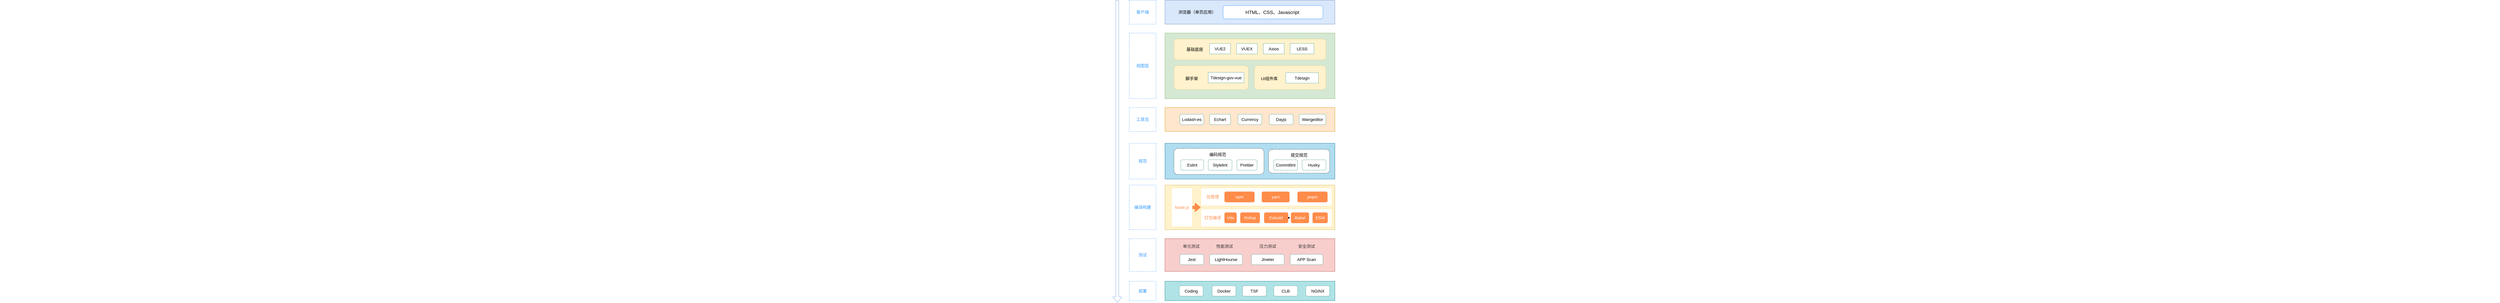 <mxfile version="20.3.0" type="device"><diagram id="fbeold5r-gGeEK_HK4uk" name="第 1 页"><mxGraphModel dx="5662" dy="935" grid="1" gridSize="10" guides="1" tooltips="1" connect="1" arrows="1" fold="1" page="1" pageScale="1" pageWidth="827" pageHeight="1169" math="0" shadow="0"><root><mxCell id="0"/><mxCell id="1" parent="0"/><mxCell id="Zgn_zKpdbBVur5CG2gdw-4" value="&lt;span style=&quot;color: rgba(0, 0, 0, 0); font-family: monospace; font-size: 14px; text-align: start;&quot;&gt;%3CmxGraphModel%3E%3Croot%3E%3CmxCell%20id%3D%220%22%2F%3E%3CmxCell%20id%3D%221%22%20parent%3D%220%22%2F%3E%3CmxCell%20id%3D%222%22%20value%3D%22PC%E6%B5%8F%E8%A7%88%E5%99%A8%22%20style%3D%22rounded%3D0%3BwhiteSpace%3Dwrap%3Bhtml%3D1%3B%22%20vertex%3D%221%22%20parent%3D%221%22%3E%3CmxGeometry%20x%3D%22170%22%20y%3D%22320%22%20width%3D%22120%22%20height%3D%2260%22%20as%3D%22geometry%22%2F%3E%3C%2FmxCell%3E%3CmxCell%20id%3D%223%22%20value%3D%22H5%22%20style%3D%22rounded%3D0%3BwhiteSpace%3Dwrap%3Bhtml%3D1%3B%22%20vertex%3D%221%22%20parent%3D%221%22%3E%3CmxGeometry%20x%3D%22340%22%20y%3D%22320%22%20width%3D%22120%22%20height%3D%2260%22%20as%3D%22geometry%22%2F%3E%3C%2FmxCell%3E%3CmxCell%20id%3D%224%22%20value%3D%22webview%22%20style%3D%22rounded%3D0%3BwhiteSpace%3Dwrap%3Bhtml%3D1%3B%22%20vertex%3D%221%22%20parent%3D%221%22%3E%3CmxGeometry%20x%3D%22500%22%20y%3D%22320%22%20width%3D%22120%22%20height%3D%2260%22%20as%3D%22geometry%22%2F%3E%3C%2FmxCell%3E%3C%2Froot%3E%3C%2FmxGraphModel%3E&lt;/span&gt;" style="rounded=0;whiteSpace=wrap;html=1;fillColor=#dae8fc;strokeColor=#6c8ebf;fontSize=14;" parent="1" vertex="1"><mxGeometry x="209" y="60" width="570" height="80" as="geometry"/></mxCell><mxCell id="Zgn_zKpdbBVur5CG2gdw-8" value="&lt;span style=&quot;color: rgba(0, 0, 0, 0); font-family: monospace; font-size: 14px; text-align: start;&quot;&gt;%3CmxGraphModel%3E%3Croot%3E%3CmxCell%20id%3D%220%22%2F%3E%3CmxCell%20id%3D%221%22%20parent%3D%220%22%2F%3E%3CmxCell%20id%3D%222%22%20value%3D%22PC%E6%B5%8F%E8%A7%88%E5%99%A8%22%20style%3D%22rounded%3D0%3BwhiteSpace%3Dwrap%3Bhtml%3D1%3B%22%20vertex%3D%221%22%20parent%3D%221%22%3E%3CmxGeometry%20x%3D%22170%22%20y%3D%22320%22%20width%3D%22120%22%20height%3D%2260%22%20as%3D%22geometry%22%2F%3E%3C%2FmxCell%3E%3CmxCell%20id%3D%223%22%20value%3D%22H5%22%20style%3D%22rounded%3D0%3BwhiteSpace%3Dwrap%3Bhtml%3D1%3B%22%20vertex%3D%221%22%20parent%3D%221%22%3E%3CmxGeometry%20x%3D%22340%22%20y%3D%22320%22%20width%3D%22120%22%20height%3D%2260%22%20as%3D%22geometry%22%2F%3E%3C%2FmxCell%3E%3CmxCell%20id%3D%224%22%20value%3D%22webview%22%20style%3D%22rounded%3D0%3BwhiteSpace%3Dwrap%3Bhtml%3D1%3B%22%20vertex%3D%221%22%20parent%3D%221%22%3E%3CmxGeometry%20x%3D%22500%22%20y%3D%22320%22%20width%3D%22120%22%20height%3D%2260%22%20as%3D%22geometry%22%2F%3E%3C%2FmxCell%3E%3C%2Froot%3E%3C%2FmxGraphModel%3E&lt;/span&gt;" style="rounded=0;whiteSpace=wrap;html=1;fillColor=#d5e8d4;strokeColor=#82b366;fontSize=14;" parent="1" vertex="1"><mxGeometry x="209" y="170" width="570" height="220" as="geometry"/></mxCell><mxCell id="Zgn_zKpdbBVur5CG2gdw-13" value="" style="rounded=1;whiteSpace=wrap;html=1;fillColor=#fff2cc;strokeColor=#d6b656;dashed=1;fontSize=14;" parent="1" vertex="1"><mxGeometry x="239" y="190" width="510" height="70" as="geometry"/></mxCell><mxCell id="Zgn_zKpdbBVur5CG2gdw-14" value="VUE2" style="rounded=0;whiteSpace=wrap;html=1;fontSize=14;strokeColor=#67AB9F;" parent="1" vertex="1"><mxGeometry x="359" y="205" width="70" height="35" as="geometry"/></mxCell><mxCell id="Zgn_zKpdbBVur5CG2gdw-15" value="LESS" style="rounded=0;whiteSpace=wrap;html=1;fontSize=14;strokeColor=#67AB9F;" parent="1" vertex="1"><mxGeometry x="629" y="205" width="80" height="35" as="geometry"/></mxCell><mxCell id="Zgn_zKpdbBVur5CG2gdw-16" value="基础底座" style="text;html=1;strokeColor=none;fillColor=none;align=center;verticalAlign=middle;whiteSpace=wrap;rounded=0;dashed=1;fontSize=14;" parent="1" vertex="1"><mxGeometry x="279" y="210" width="60" height="30" as="geometry"/></mxCell><mxCell id="Zgn_zKpdbBVur5CG2gdw-17" value="" style="rounded=1;whiteSpace=wrap;html=1;fillColor=#fff2cc;strokeColor=#d6b656;dashed=1;fontSize=14;" parent="1" vertex="1"><mxGeometry x="509" y="279" width="240" height="81" as="geometry"/></mxCell><mxCell id="Zgn_zKpdbBVur5CG2gdw-18" value="Tdesign" style="rounded=0;whiteSpace=wrap;html=1;fontSize=14;strokeColor=#67AB9F;" parent="1" vertex="1"><mxGeometry x="614" y="303" width="110" height="35" as="geometry"/></mxCell><mxCell id="Zgn_zKpdbBVur5CG2gdw-20" value="UI组件库" style="text;html=1;strokeColor=none;fillColor=none;align=center;verticalAlign=middle;whiteSpace=wrap;rounded=0;dashed=1;fontSize=14;" parent="1" vertex="1"><mxGeometry x="529" y="308" width="60" height="30" as="geometry"/></mxCell><mxCell id="Zgn_zKpdbBVur5CG2gdw-21" value="客户端" style="rounded=0;whiteSpace=wrap;html=1;dashed=1;fontSize=14;strokeColor=#3399FF;fontColor=#3399FF;" parent="1" vertex="1"><mxGeometry x="89" y="60" width="90" height="80" as="geometry"/></mxCell><mxCell id="Zgn_zKpdbBVur5CG2gdw-22" value="视图层" style="rounded=0;whiteSpace=wrap;html=1;dashed=1;fontSize=14;strokeColor=#3399FF;fontColor=#3399FF;" parent="1" vertex="1"><mxGeometry x="89" y="170" width="90" height="220" as="geometry"/></mxCell><mxCell id="VrPdKVvDpm0578PFwLyt-4" value="" style="rounded=1;whiteSpace=wrap;html=1;fillColor=#fff2cc;strokeColor=#d6b656;dashed=1;fontSize=14;" parent="1" vertex="1"><mxGeometry x="239" y="279" width="250" height="81" as="geometry"/></mxCell><mxCell id="VrPdKVvDpm0578PFwLyt-5" value="Tdesign-gov-vue" style="rounded=0;whiteSpace=wrap;html=1;fontSize=14;strokeColor=#67AB9F;" parent="1" vertex="1"><mxGeometry x="354" y="302" width="120" height="35" as="geometry"/></mxCell><mxCell id="VrPdKVvDpm0578PFwLyt-6" value="脚手架" style="text;html=1;strokeColor=none;fillColor=none;align=center;verticalAlign=middle;whiteSpace=wrap;rounded=0;dashed=1;fontSize=14;" parent="1" vertex="1"><mxGeometry x="269" y="308" width="60" height="30" as="geometry"/></mxCell><mxCell id="VrPdKVvDpm0578PFwLyt-7" value="" style="rounded=0;whiteSpace=wrap;html=1;fontSize=14;fillColor=#ffe6cc;strokeColor=#d79b00;" parent="1" vertex="1"><mxGeometry x="209" y="420" width="570" height="80" as="geometry"/></mxCell><mxCell id="VrPdKVvDpm0578PFwLyt-8" value="Lodash-es" style="rounded=1;whiteSpace=wrap;html=1;fontSize=14;strokeColor=#67AB9F;" parent="1" vertex="1"><mxGeometry x="259" y="442.5" width="80" height="35" as="geometry"/></mxCell><mxCell id="VrPdKVvDpm0578PFwLyt-9" value="Echart" style="rounded=1;whiteSpace=wrap;html=1;fontSize=14;strokeColor=#67AB9F;" parent="1" vertex="1"><mxGeometry x="359" y="442.5" width="70" height="35" as="geometry"/></mxCell><mxCell id="VrPdKVvDpm0578PFwLyt-10" value="Currency" style="rounded=1;whiteSpace=wrap;html=1;fontSize=14;strokeColor=#67AB9F;" parent="1" vertex="1"><mxGeometry x="454" y="442.5" width="80" height="35" as="geometry"/></mxCell><mxCell id="VrPdKVvDpm0578PFwLyt-11" value="Dayjs" style="rounded=1;whiteSpace=wrap;html=1;fontSize=14;strokeColor=#67AB9F;" parent="1" vertex="1"><mxGeometry x="559" y="442.5" width="80" height="35" as="geometry"/></mxCell><mxCell id="VrPdKVvDpm0578PFwLyt-12" value="Wangeditor" style="rounded=1;whiteSpace=wrap;html=1;fontSize=14;strokeColor=#67AB9F;" parent="1" vertex="1"><mxGeometry x="659" y="442.5" width="90" height="35" as="geometry"/></mxCell><mxCell id="VrPdKVvDpm0578PFwLyt-13" value="工具包" style="rounded=0;whiteSpace=wrap;html=1;dashed=1;fontSize=14;strokeColor=#3399FF;fontColor=#3399FF;" parent="1" vertex="1"><mxGeometry x="89" y="420" width="90" height="80" as="geometry"/></mxCell><mxCell id="VrPdKVvDpm0578PFwLyt-14" value="VUEX" style="rounded=0;whiteSpace=wrap;html=1;fontSize=14;strokeColor=#67AB9F;" parent="1" vertex="1"><mxGeometry x="449" y="205" width="70" height="35" as="geometry"/></mxCell><mxCell id="VrPdKVvDpm0578PFwLyt-15" value="Axios" style="rounded=0;whiteSpace=wrap;html=1;fontSize=14;strokeColor=#67AB9F;" parent="1" vertex="1"><mxGeometry x="539" y="205" width="70" height="35" as="geometry"/></mxCell><mxCell id="VrPdKVvDpm0578PFwLyt-16" value="编译构建" style="rounded=0;whiteSpace=wrap;html=1;dashed=1;fontSize=14;strokeColor=#3399FF;fontColor=#3399FF;" parent="1" vertex="1"><mxGeometry x="89" y="680" width="90" height="150" as="geometry"/></mxCell><mxCell id="VrPdKVvDpm0578PFwLyt-17" value="" style="rounded=0;whiteSpace=wrap;html=1;fontSize=14;fillColor=#fff2cc;strokeColor=#d6b656;" parent="1" vertex="1"><mxGeometry x="209" y="680" width="570" height="150" as="geometry"/></mxCell><mxCell id="irRB4tKW8kfme95YB2b4-1" value="&lt;h3 style=&quot;line-height: 28px; margin-top: 35px; margin-bottom: 10px; padding-bottom: 5px; font-size: 20px; color: rgb(37, 41, 51); font-family: -apple-system, system-ui, &amp;quot;Segoe UI&amp;quot;, Roboto, Ubuntu, Cantarell, &amp;quot;Noto Sans&amp;quot;, sans-serif, &amp;quot;system-ui&amp;quot;, &amp;quot;Helvetica Neue&amp;quot;, &amp;quot;PingFang SC&amp;quot;, &amp;quot;Hiragino Sans GB&amp;quot;, &amp;quot;Microsoft YaHei&amp;quot;, Arial; font-style: normal; font-variant-ligatures: normal; font-variant-caps: normal; letter-spacing: normal; orphans: 2; text-align: start; text-indent: 0px; text-transform: none; widows: 2; word-spacing: 0px; -webkit-text-stroke-width: 0px; background-color: rgb(255, 255, 255); text-decoration-thickness: initial; text-decoration-style: initial; text-decoration-color: initial;&quot; data-id=&quot;heading-9&quot;&gt;&lt;br&gt;&lt;/h3&gt;" style="rounded=0;whiteSpace=wrap;html=1;fontSize=14;fillColor=#f8cecc;strokeColor=#b85450;" vertex="1" parent="1"><mxGeometry x="209" y="860" width="570" height="110" as="geometry"/></mxCell><mxCell id="irRB4tKW8kfme95YB2b4-2" value="Jest" style="rounded=1;whiteSpace=wrap;html=1;fontSize=14;strokeColor=#67AB9F;" vertex="1" parent="1"><mxGeometry x="259" y="912.5" width="80" height="35" as="geometry"/></mxCell><mxCell id="irRB4tKW8kfme95YB2b4-3" value="规范" style="rounded=0;whiteSpace=wrap;html=1;dashed=1;fontSize=14;strokeColor=#3399FF;fontColor=#3399FF;" vertex="1" parent="1"><mxGeometry x="89" y="540" width="90" height="120" as="geometry"/></mxCell><mxCell id="irRB4tKW8kfme95YB2b4-4" value="" style="rounded=0;whiteSpace=wrap;html=1;fontSize=14;fillColor=#b1ddf0;strokeColor=#10739e;" vertex="1" parent="1"><mxGeometry x="209" y="540" width="570" height="120" as="geometry"/></mxCell><mxCell id="irRB4tKW8kfme95YB2b4-10" value="测试" style="rounded=0;whiteSpace=wrap;html=1;dashed=1;fontSize=14;strokeColor=#3399FF;fontColor=#3399FF;" vertex="1" parent="1"><mxGeometry x="89" y="860" width="90" height="110" as="geometry"/></mxCell><mxCell id="irRB4tKW8kfme95YB2b4-11" value="LightHourse" style="rounded=1;whiteSpace=wrap;html=1;fontSize=14;strokeColor=#67AB9F;" vertex="1" parent="1"><mxGeometry x="359" y="912.5" width="110" height="35" as="geometry"/></mxCell><mxCell id="irRB4tKW8kfme95YB2b4-12" value="Jmeter" style="rounded=1;whiteSpace=wrap;html=1;fontSize=14;strokeColor=#67AB9F;" vertex="1" parent="1"><mxGeometry x="499" y="912.5" width="110" height="35" as="geometry"/></mxCell><mxCell id="irRB4tKW8kfme95YB2b4-13" value="" style="rounded=1;whiteSpace=wrap;html=1;dashed=1;" vertex="1" parent="1"><mxGeometry x="239" y="557" width="302" height="87.5" as="geometry"/></mxCell><mxCell id="irRB4tKW8kfme95YB2b4-14" value="Eslint" style="rounded=1;whiteSpace=wrap;html=1;fontSize=14;strokeColor=#67AB9F;" vertex="1" parent="1"><mxGeometry x="262" y="595.25" width="77" height="35" as="geometry"/></mxCell><mxCell id="irRB4tKW8kfme95YB2b4-15" value="Stylelint" style="rounded=1;whiteSpace=wrap;html=1;fontSize=14;strokeColor=#67AB9F;" vertex="1" parent="1"><mxGeometry x="354" y="595" width="80" height="35.5" as="geometry"/></mxCell><mxCell id="irRB4tKW8kfme95YB2b4-16" value="Prettier" style="rounded=1;whiteSpace=wrap;html=1;fontSize=14;strokeColor=#67AB9F;" vertex="1" parent="1"><mxGeometry x="450" y="595.25" width="68" height="35" as="geometry"/></mxCell><mxCell id="irRB4tKW8kfme95YB2b4-19" value="&lt;font style=&quot;font-size: 14px;&quot;&gt;编码规范&lt;/font&gt;" style="text;html=1;strokeColor=none;fillColor=none;align=center;verticalAlign=middle;whiteSpace=wrap;rounded=0;" vertex="1" parent="1"><mxGeometry x="356" y="565" width="60" height="25" as="geometry"/></mxCell><mxCell id="irRB4tKW8kfme95YB2b4-20" value="" style="rounded=1;whiteSpace=wrap;html=1;dashed=1;" vertex="1" parent="1"><mxGeometry x="556.5" y="560.25" width="205" height="80" as="geometry"/></mxCell><mxCell id="irRB4tKW8kfme95YB2b4-26" value="Husky" style="rounded=1;whiteSpace=wrap;html=1;fontSize=14;strokeColor=#67AB9F;" vertex="1" parent="1"><mxGeometry x="669" y="595.25" width="80" height="35" as="geometry"/></mxCell><mxCell id="irRB4tKW8kfme95YB2b4-28" value="&lt;font style=&quot;font-size: 14px;&quot;&gt;提交规范&lt;/font&gt;" style="text;html=1;strokeColor=none;fillColor=none;align=center;verticalAlign=middle;whiteSpace=wrap;rounded=0;" vertex="1" parent="1"><mxGeometry x="629" y="565.25" width="60" height="30" as="geometry"/></mxCell><mxCell id="irRB4tKW8kfme95YB2b4-30" value="" style="rounded=0;whiteSpace=wrap;html=1;fontSize=14;fillColor=#b0e3e6;strokeColor=#0e8088;" vertex="1" parent="1"><mxGeometry x="209" y="1003" width="570" height="65" as="geometry"/></mxCell><mxCell id="irRB4tKW8kfme95YB2b4-31" value="部署" style="rounded=0;whiteSpace=wrap;html=1;dashed=1;fontSize=14;strokeColor=#3399FF;fontColor=#3399FF;" vertex="1" parent="1"><mxGeometry x="89" y="1003" width="90" height="65" as="geometry"/></mxCell><mxCell id="irRB4tKW8kfme95YB2b4-32" value="Coding" style="rounded=1;whiteSpace=wrap;html=1;fontSize=14;strokeColor=#67AB9F;" vertex="1" parent="1"><mxGeometry x="257" y="1018" width="80" height="35" as="geometry"/></mxCell><mxCell id="irRB4tKW8kfme95YB2b4-33" value="TSF" style="rounded=1;whiteSpace=wrap;html=1;fontSize=14;strokeColor=#67AB9F;" vertex="1" parent="1"><mxGeometry x="469" y="1018" width="80" height="35" as="geometry"/></mxCell><mxCell id="irRB4tKW8kfme95YB2b4-34" value="NGINX" style="rounded=1;whiteSpace=wrap;html=1;fontSize=14;strokeColor=#67AB9F;" vertex="1" parent="1"><mxGeometry x="681.5" y="1018" width="80" height="35" as="geometry"/></mxCell><mxCell id="irRB4tKW8kfme95YB2b4-35" value="APP Scan" style="rounded=1;whiteSpace=wrap;html=1;fontSize=14;strokeColor=#67AB9F;" vertex="1" parent="1"><mxGeometry x="629" y="912.5" width="110" height="35" as="geometry"/></mxCell><mxCell id="irRB4tKW8kfme95YB2b4-36" value="CLB" style="rounded=1;whiteSpace=wrap;html=1;fontSize=14;strokeColor=#67AB9F;" vertex="1" parent="1"><mxGeometry x="574" y="1018" width="80" height="35" as="geometry"/></mxCell><mxCell id="irRB4tKW8kfme95YB2b4-37" value="Node.js" style="rounded=0;whiteSpace=wrap;html=1;fontSize=14;dashed=1;strokeColor=#FFD966;fontColor=#FF8C4A;" vertex="1" parent="1"><mxGeometry x="231" y="690" width="70" height="130" as="geometry"/></mxCell><mxCell id="irRB4tKW8kfme95YB2b4-38" value="" style="shape=flexArrow;endArrow=classic;html=1;rounded=0;fontSize=16;fontColor=#333333;strokeColor=#7EA6E0;" edge="1" parent="1"><mxGeometry width="50" height="50" relative="1" as="geometry"><mxPoint x="49" y="60" as="sourcePoint"/><mxPoint x="49" y="1075" as="targetPoint"/></mxGeometry></mxCell><mxCell id="irRB4tKW8kfme95YB2b4-39" value="&lt;span style=&quot;font-size: 14px;&quot;&gt;单元测试&lt;/span&gt;" style="text;html=1;strokeColor=none;fillColor=none;align=center;verticalAlign=middle;whiteSpace=wrap;rounded=0;dashed=1;fontSize=16;fontColor=#333333;" vertex="1" parent="1"><mxGeometry x="267" y="870" width="60" height="30" as="geometry"/></mxCell><mxCell id="irRB4tKW8kfme95YB2b4-40" value="&lt;span style=&quot;font-size: 14px;&quot;&gt;性能测试&lt;/span&gt;" style="text;html=1;strokeColor=none;fillColor=none;align=center;verticalAlign=middle;whiteSpace=wrap;rounded=0;dashed=1;fontSize=16;fontColor=#333333;" vertex="1" parent="1"><mxGeometry x="379" y="870" width="60" height="30" as="geometry"/></mxCell><mxCell id="irRB4tKW8kfme95YB2b4-41" value="&lt;span style=&quot;font-size: 14px;&quot;&gt;压力测试&lt;/span&gt;" style="text;html=1;strokeColor=none;fillColor=none;align=center;verticalAlign=middle;whiteSpace=wrap;rounded=0;dashed=1;fontSize=16;fontColor=#333333;" vertex="1" parent="1"><mxGeometry x="524" y="870" width="60" height="30" as="geometry"/></mxCell><mxCell id="irRB4tKW8kfme95YB2b4-42" value="&lt;span style=&quot;font-size: 14px;&quot;&gt;安全测试&lt;/span&gt;" style="text;html=1;strokeColor=none;fillColor=none;align=center;verticalAlign=middle;whiteSpace=wrap;rounded=0;dashed=1;fontSize=16;fontColor=#333333;" vertex="1" parent="1"><mxGeometry x="654" y="870" width="60" height="30" as="geometry"/></mxCell><mxCell id="irRB4tKW8kfme95YB2b4-43" value="Commitlint" style="rounded=1;whiteSpace=wrap;html=1;fontSize=14;strokeColor=#67AB9F;" vertex="1" parent="1"><mxGeometry x="574" y="595.25" width="80" height="35" as="geometry"/></mxCell><mxCell id="irRB4tKW8kfme95YB2b4-44" value="" style="rounded=0;whiteSpace=wrap;html=1;dashed=1;fontSize=14;fontColor=#333333;fillColor=#FFFFFF;strokeColor=#FFD966;" vertex="1" parent="1"><mxGeometry x="329" y="760" width="440" height="60" as="geometry"/></mxCell><mxCell id="irRB4tKW8kfme95YB2b4-45" value="&lt;font&gt;Vite&lt;/font&gt;" style="rounded=1;whiteSpace=wrap;html=1;fontSize=14;fillColor=#FF8C4A;strokeColor=#FF8C4A;fontColor=#FFFFFF;" vertex="1" parent="1"><mxGeometry x="409" y="772.5" width="40" height="35" as="geometry"/></mxCell><mxCell id="irRB4tKW8kfme95YB2b4-46" value="Rollup" style="rounded=1;whiteSpace=wrap;html=1;fontSize=14;fillColor=#FF8C4A;strokeColor=#FF8C4A;fontColor=#FFFFFF;" vertex="1" parent="1"><mxGeometry x="462" y="772.5" width="65" height="35" as="geometry"/></mxCell><mxCell id="irRB4tKW8kfme95YB2b4-51" style="edgeStyle=orthogonalEdgeStyle;rounded=0;orthogonalLoop=1;jettySize=auto;html=1;exitX=1;exitY=0.5;exitDx=0;exitDy=0;entryX=0.682;entryY=0.506;entryDx=0;entryDy=0;entryPerimeter=0;fontSize=14;fontColor=#FF8C4A;" edge="1" parent="1" source="irRB4tKW8kfme95YB2b4-47" target="irRB4tKW8kfme95YB2b4-44"><mxGeometry relative="1" as="geometry"/></mxCell><mxCell id="irRB4tKW8kfme95YB2b4-47" value="Esbuild" style="rounded=1;whiteSpace=wrap;html=1;fontSize=14;fillColor=#FF8C4A;strokeColor=#FF8C4A;fontColor=#FFFFFF;" vertex="1" parent="1"><mxGeometry x="542" y="772.5" width="80" height="35" as="geometry"/></mxCell><mxCell id="irRB4tKW8kfme95YB2b4-48" value="Babel" style="rounded=1;whiteSpace=wrap;html=1;fontSize=14;fillColor=#FF8C4A;strokeColor=#FF8C4A;fontColor=#FFFFFF;" vertex="1" parent="1"><mxGeometry x="632" y="772.5" width="60" height="35" as="geometry"/></mxCell><mxCell id="irRB4tKW8kfme95YB2b4-49" value="ESM" style="rounded=1;whiteSpace=wrap;html=1;fontSize=14;fillColor=#FF8C4A;strokeColor=#FF8C4A;fontColor=#FFFFFF;" vertex="1" parent="1"><mxGeometry x="704.5" y="772.5" width="50" height="35" as="geometry"/></mxCell><mxCell id="irRB4tKW8kfme95YB2b4-50" value="&lt;font style=&quot;font-size: 14px;&quot;&gt;打包编译&lt;/font&gt;" style="text;html=1;strokeColor=none;fillColor=none;align=center;verticalAlign=middle;whiteSpace=wrap;rounded=0;fontColor=#FF8C4A;" vertex="1" parent="1"><mxGeometry x="339" y="777.5" width="60" height="25" as="geometry"/></mxCell><mxCell id="irRB4tKW8kfme95YB2b4-52" value="" style="rounded=0;whiteSpace=wrap;html=1;dashed=1;fontSize=14;fontColor=#333333;fillColor=#FFFFFF;strokeColor=#FFD966;" vertex="1" parent="1"><mxGeometry x="329" y="690" width="440" height="60" as="geometry"/></mxCell><mxCell id="irRB4tKW8kfme95YB2b4-53" value="&lt;font style=&quot;font-size: 14px;&quot;&gt;包管理&lt;/font&gt;" style="text;html=1;strokeColor=none;fillColor=none;align=center;verticalAlign=middle;whiteSpace=wrap;rounded=0;fontColor=#FF8C4A;" vertex="1" parent="1"><mxGeometry x="339" y="707.5" width="60" height="25" as="geometry"/></mxCell><mxCell id="irRB4tKW8kfme95YB2b4-54" value="npm" style="rounded=1;whiteSpace=wrap;html=1;fontSize=14;fillColor=#FF8C4A;strokeColor=#FF8C4A;fontColor=#FFFFFF;" vertex="1" parent="1"><mxGeometry x="409" y="702.5" width="100" height="35" as="geometry"/></mxCell><mxCell id="irRB4tKW8kfme95YB2b4-55" value="yarn" style="rounded=1;whiteSpace=wrap;html=1;fontSize=14;fillColor=#FF8C4A;strokeColor=#FF8C4A;fontColor=#FFFFFF;" vertex="1" parent="1"><mxGeometry x="534" y="702.5" width="92.5" height="35" as="geometry"/></mxCell><mxCell id="irRB4tKW8kfme95YB2b4-56" value="pnpm" style="rounded=1;whiteSpace=wrap;html=1;fontSize=14;fillColor=#FF8C4A;strokeColor=#FF8C4A;fontColor=#FFFFFF;" vertex="1" parent="1"><mxGeometry x="654" y="702.5" width="100" height="35" as="geometry"/></mxCell><mxCell id="irRB4tKW8kfme95YB2b4-57" value="" style="shape=flexArrow;endArrow=classic;html=1;rounded=0;fontSize=14;fontColor=#FF8C4A;exitX=1;exitY=0.5;exitDx=0;exitDy=0;fillColor=#FF8C4A;strokeColor=#FF8C4A;" edge="1" parent="1" source="irRB4tKW8kfme95YB2b4-37"><mxGeometry width="50" height="50" relative="1" as="geometry"><mxPoint x="489" y="860" as="sourcePoint"/><mxPoint x="329" y="755" as="targetPoint"/></mxGeometry></mxCell><mxCell id="irRB4tKW8kfme95YB2b4-58" value="Docker" style="rounded=1;whiteSpace=wrap;html=1;fontSize=14;strokeColor=#67AB9F;" vertex="1" parent="1"><mxGeometry x="367" y="1018" width="80" height="35" as="geometry"/></mxCell><mxCell id="irRB4tKW8kfme95YB2b4-60" value="&lt;span style=&quot;color: rgb(0, 0, 0); font-size: 16px;&quot;&gt;HTML、CSS、Javascript&amp;nbsp;&lt;/span&gt;" style="rounded=1;whiteSpace=wrap;html=1;strokeColor=#3399FF;fontSize=14;fontColor=#FF8C4A;fillColor=#FFFFFF;" vertex="1" parent="1"><mxGeometry x="404" y="77.5" width="335" height="45" as="geometry"/></mxCell><mxCell id="irRB4tKW8kfme95YB2b4-63" value="&lt;font color=&quot;#000000&quot; style=&quot;font-size: 14px;&quot;&gt;浏览器（&lt;/font&gt;&lt;span style=&quot;color: rgb(0, 0, 0); font-size: 14px;&quot;&gt;单页应用）&lt;/span&gt;&lt;font color=&quot;#000000&quot; style=&quot;font-size: 14px;&quot;&gt;&lt;br&gt;&lt;/font&gt;" style="text;html=1;strokeColor=none;fillColor=none;align=center;verticalAlign=middle;whiteSpace=wrap;rounded=0;fontSize=14;fontColor=#FF8C4A;" vertex="1" parent="1"><mxGeometry x="241.5" y="85" width="150" height="30" as="geometry"/></mxCell></root></mxGraphModel></diagram></mxfile>